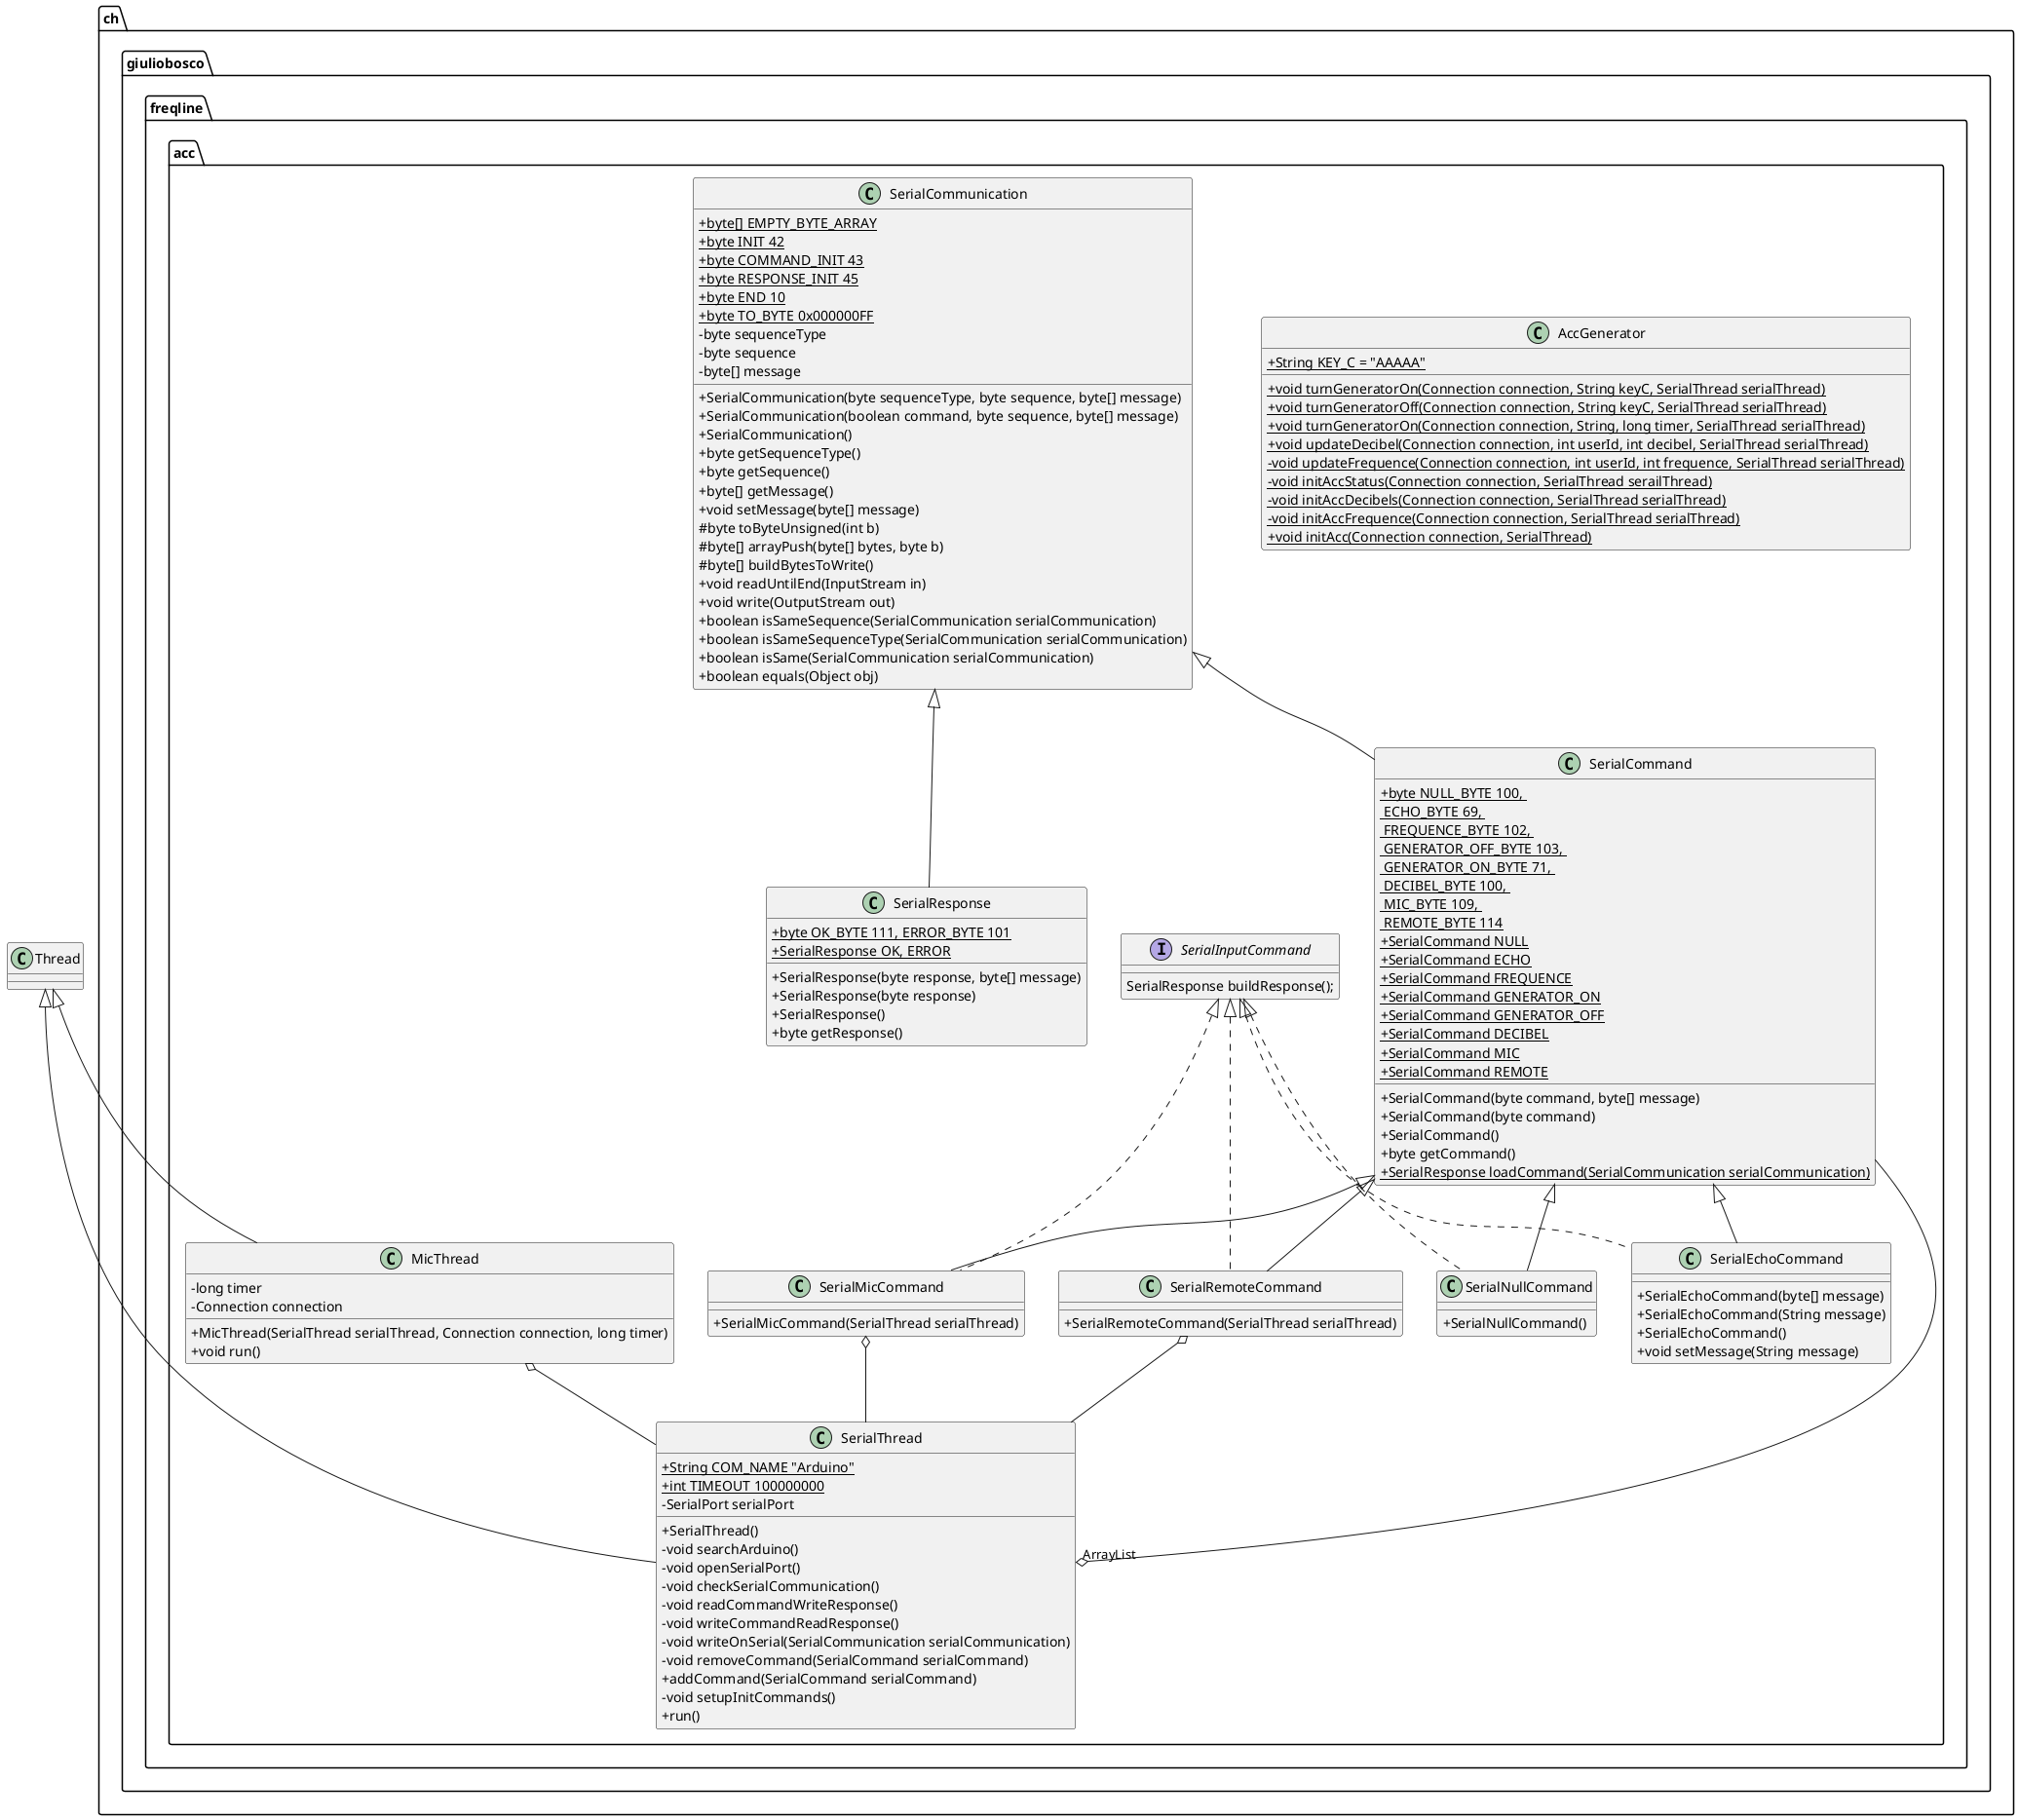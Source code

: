 @startuml
skinparam classAttributeIconSize 0

class Thread {

}

package ch.giuliobosco.freqline.acc {
    class AccGenerator{
        + {static} String KEY_C = "AAAAA"
        + {static} void turnGeneratorOn(Connection connection, String keyC, SerialThread serialThread)
        + {static} void turnGeneratorOff(Connection connection, String keyC, SerialThread serialThread)
        + {static} void turnGeneratorOn(Connection connection, String, long timer, SerialThread serialThread)
        + {static} void updateDecibel(Connection connection, int userId, int decibel, SerialThread serialThread)
        - {static} void updateFrequence(Connection connection, int userId, int frequence, SerialThread serialThread)
        - {static} void initAccStatus(Connection connection, SerialThread serailThread)
        - {static} void initAccDecibels(Connection connection, SerialThread serialThread)
        - {static} void initAccFrequence(Connection connection, SerialThread serialThread)
        + {static} void initAcc(Connection connection, SerialThread)
    }

    class SerialCommunication {
        + {static} byte[] EMPTY_BYTE_ARRAY
        + {static} byte INIT 42
        + {static} byte COMMAND_INIT 43
        + {static} byte RESPONSE_INIT 45
        + {static} byte END 10
        + {static} byte TO_BYTE 0x000000FF
        - byte sequenceType
        - byte sequence
        - byte[] message
        + SerialCommunication(byte sequenceType, byte sequence, byte[] message)
        + SerialCommunication(boolean command, byte sequence, byte[] message)
        + SerialCommunication()
        + byte getSequenceType()
        + byte getSequence()
        + byte[] getMessage()
        + void setMessage(byte[] message)
        # byte toByteUnsigned(int b)
        # byte[] arrayPush(byte[] bytes, byte b)
        # byte[] buildBytesToWrite()
        + void readUntilEnd(InputStream in)
        + void write(OutputStream out)
        + boolean isSameSequence(SerialCommunication serialCommunication)
        + boolean isSameSequenceType(SerialCommunication serialCommunication)
        + boolean isSame(SerialCommunication serialCommunication)
        + boolean equals(Object obj)
    }

    class SerialCommand {
        + {static} byte NULL_BYTE 100, \n ECHO_BYTE 69, \n FREQUENCE_BYTE 102, \n GENERATOR_OFF_BYTE 103, \n GENERATOR_ON_BYTE 71, \n DECIBEL_BYTE 100, \n MIC_BYTE 109, \n REMOTE_BYTE 114
        + {static} SerialCommand NULL
        + {static} SerialCommand ECHO
        + {static} SerialCommand FREQUENCE
        + {static} SerialCommand GENERATOR_ON
        + {static} SerialCommand GENERATOR_OFF
        + {static} SerialCommand DECIBEL
        + {static} SerialCommand MIC
        + {static} SerialCommand REMOTE
        + SerialCommand(byte command, byte[] message)
        + SerialCommand(byte command)
        + SerialCommand()
        + byte getCommand()
        + {static} SerialResponse loadCommand(SerialCommunication serialCommunication)
    }
    SerialCommunication <|-- SerialCommand

    class SerialResponse {
        + {static} byte OK_BYTE 111, ERROR_BYTE 101
        + {static} SerialResponse OK, ERROR
        + SerialResponse(byte response, byte[] message)
        + SerialResponse(byte response)
        + SerialResponse()
        + byte getResponse()
    }
    SerialCommunication <|-- SerialResponse

    interface SerialInputCommand {
        SerialResponse buildResponse();
    }

    class SerialEchoCommand {
        + SerialEchoCommand(byte[] message)
        + SerialEchoCommand(String message)
        + SerialEchoCommand()
        + void setMessage(String message)
    }
    SerialCommand <|-- SerialEchoCommand
    SerialInputCommand <|.. SerialEchoCommand

    class SerialMicCommand {
        + SerialMicCommand(SerialThread serialThread)
    }
    SerialCommand <|-- SerialMicCommand
    SerialInputCommand <|.. SerialMicCommand
    SerialMicCommand o-- SerialThread

    class SerialRemoteCommand {
        + SerialRemoteCommand(SerialThread serialThread)
    }
    SerialCommand <|-- SerialRemoteCommand
    SerialInputCommand <|.. SerialRemoteCommand
    SerialRemoteCommand o-- SerialThread

    class SerialNullCommand {
        + SerialNullCommand()
    }
    SerialCommand <|-- SerialNullCommand
    SerialInputCommand <|.. SerialNullCommand

    class SerialThread {
        + {static} String COM_NAME "Arduino"
        + {static} int TIMEOUT 100000000
        - SerialPort serialPort
        + SerialThread()
        - void searchArduino()
        - void openSerialPort()
        - void checkSerialCommunication()
        - void readCommandWriteResponse()
        - void writeCommandReadResponse()
        - void writeOnSerial(SerialCommunication serialCommunication)
        - void removeCommand(SerialCommand serialCommand)
        + addCommand(SerialCommand serialCommand)
        - void setupInitCommands()
        + run()
    }
    SerialThread "ArrayList" o-- SerialCommand
    Thread <|-- SerialThread

    class MicThread {
        - long timer
        - Connection connection
        + MicThread(SerialThread serialThread, Connection connection, long timer)
        + void run()
    }
    Thread <|-- MicThread
    MicThread o-- SerialThread
}

@enduml